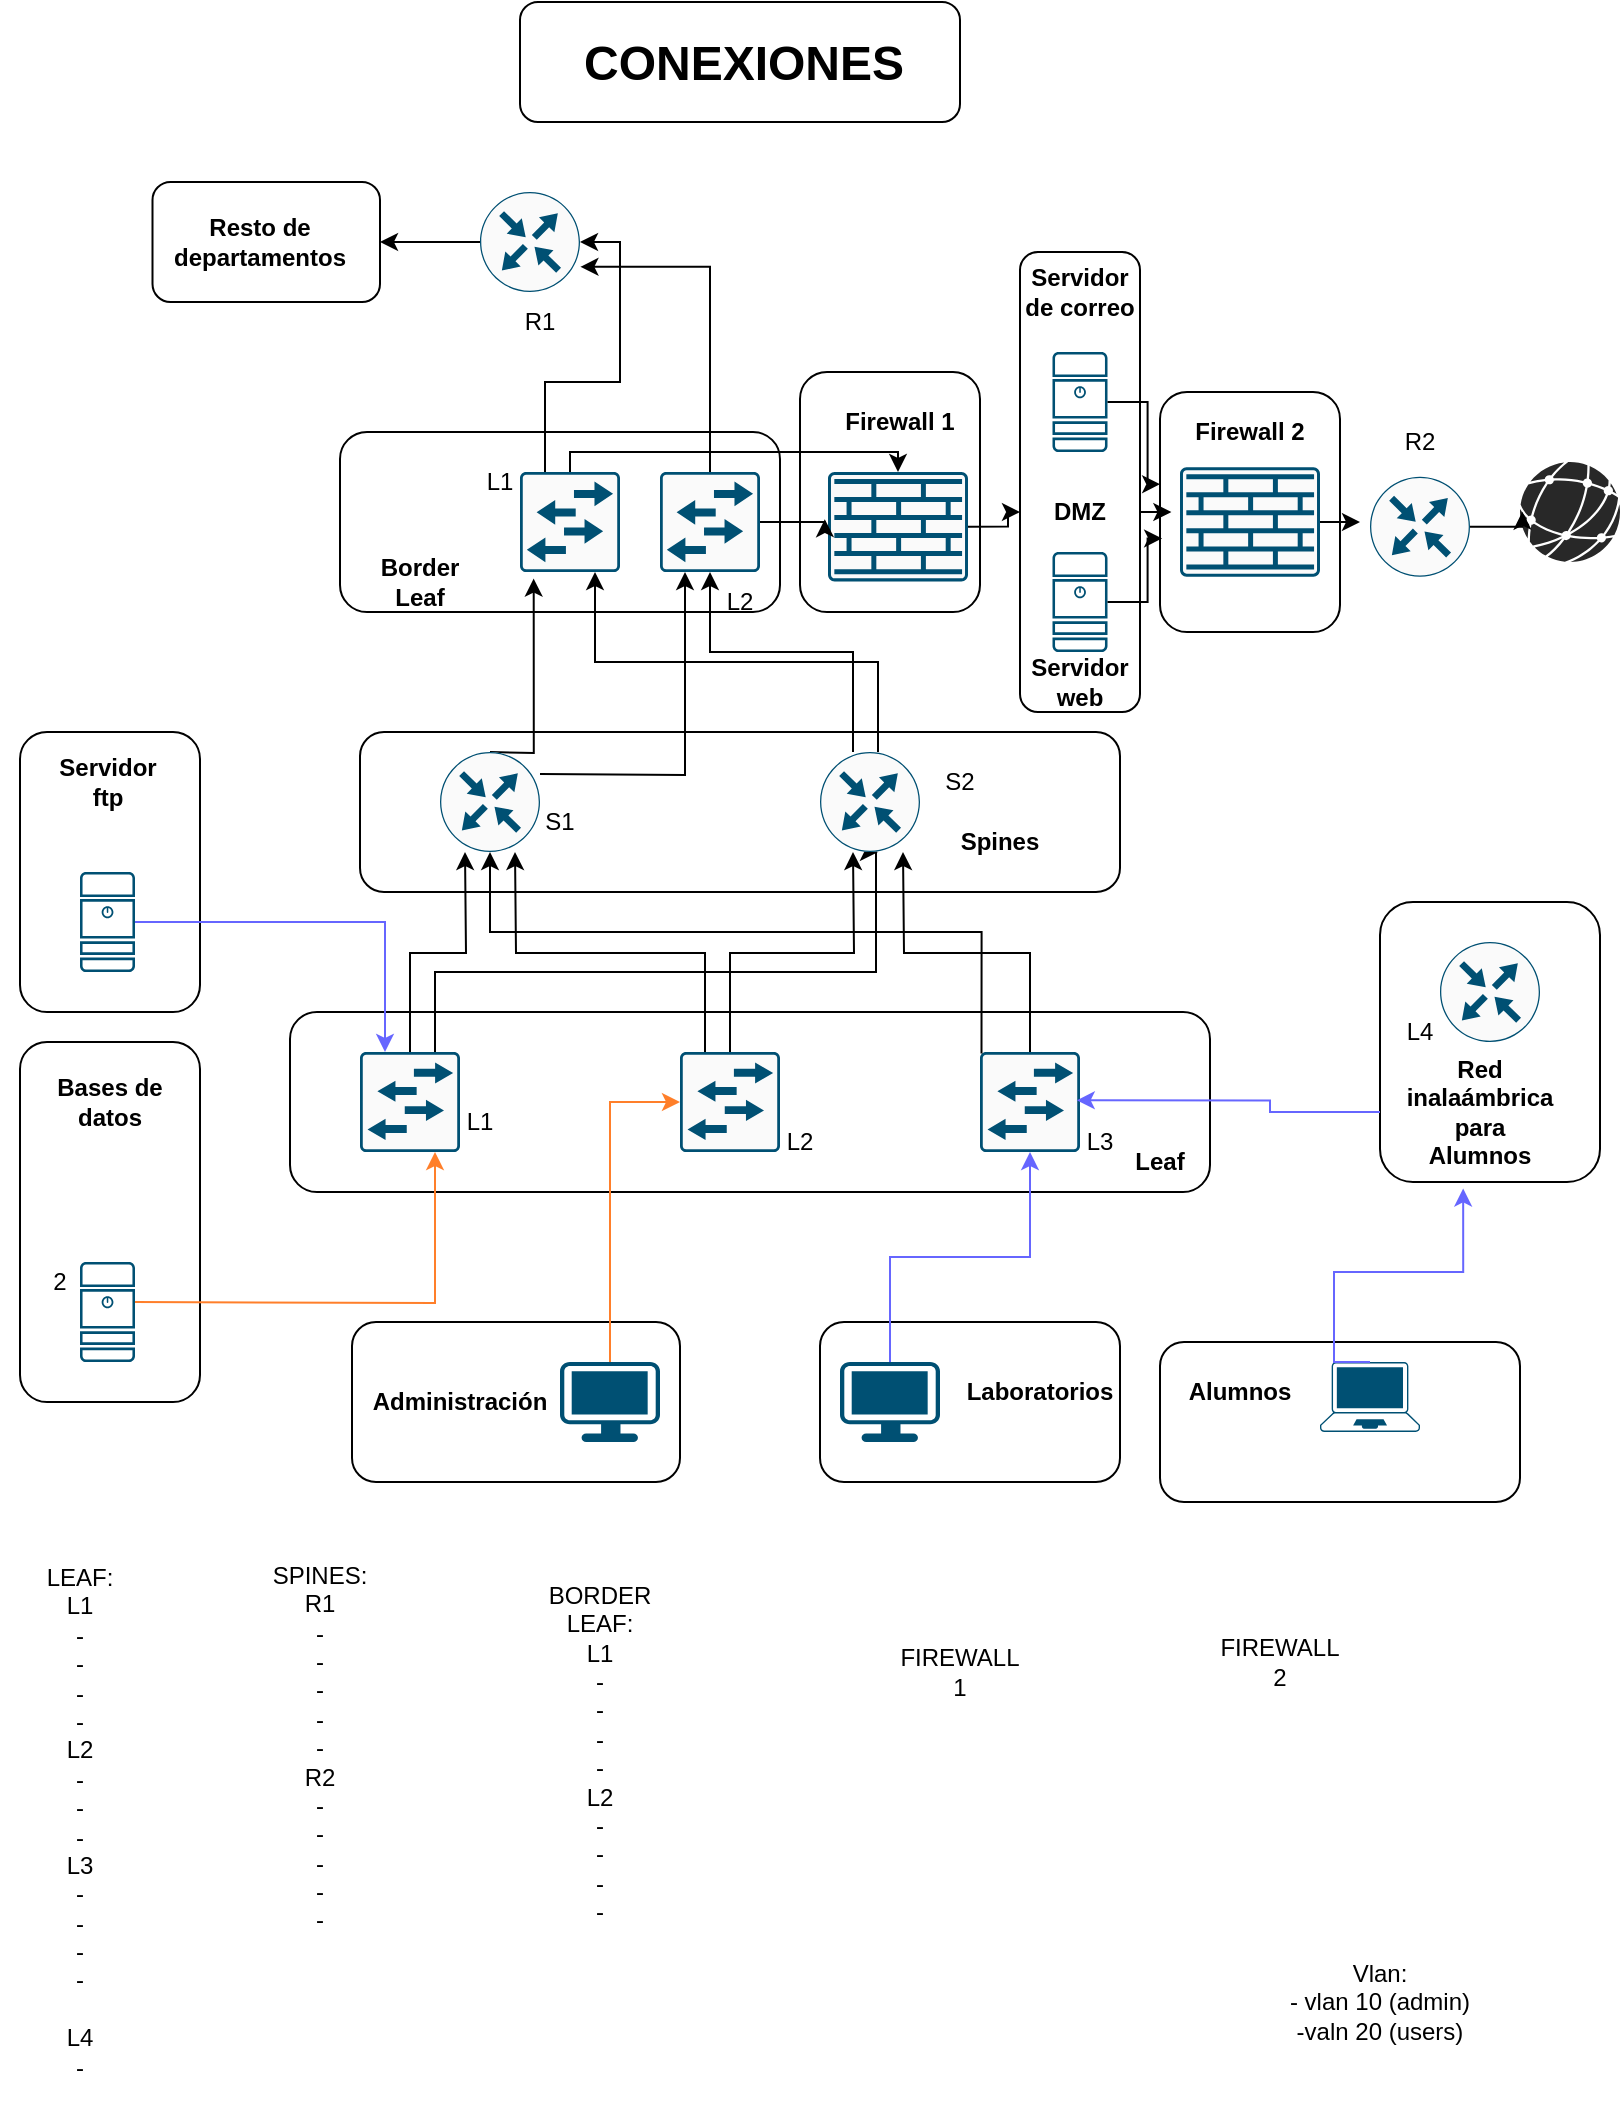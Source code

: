 <mxfile version="26.2.15">
  <diagram name="Page-1" id="e-2AQXyxl9U2zlGf_Pc-">
    <mxGraphModel dx="1097" dy="647" grid="1" gridSize="10" guides="0" tooltips="1" connect="1" arrows="1" fold="1" page="1" pageScale="1" pageWidth="827" pageHeight="1169" math="0" shadow="0">
      <root>
        <mxCell id="0" />
        <mxCell id="1" parent="0" />
        <mxCell id="PPis1qjl9DVKednVu2a5-22" value="" style="rounded=1;whiteSpace=wrap;html=1;" vertex="1" parent="1">
          <mxGeometry x="260" y="20" width="220" height="60" as="geometry" />
        </mxCell>
        <mxCell id="KaEyTNgm47ZqdqgITIoc-33" value="" style="rounded=1;whiteSpace=wrap;html=1;direction=south;" parent="1" vertex="1">
          <mxGeometry x="580" y="215" width="90" height="120" as="geometry" />
        </mxCell>
        <mxCell id="KaEyTNgm47ZqdqgITIoc-21" value="" style="rounded=1;whiteSpace=wrap;html=1;direction=south;" parent="1" vertex="1">
          <mxGeometry x="510" y="145" width="60" height="230" as="geometry" />
        </mxCell>
        <mxCell id="KaEyTNgm47ZqdqgITIoc-16" value="" style="rounded=1;whiteSpace=wrap;html=1;direction=south;" parent="1" vertex="1">
          <mxGeometry x="10" y="385" width="90" height="140" as="geometry" />
        </mxCell>
        <mxCell id="KaEyTNgm47ZqdqgITIoc-10" value="" style="rounded=1;whiteSpace=wrap;html=1;direction=south;" parent="1" vertex="1">
          <mxGeometry x="10" y="540" width="90" height="180" as="geometry" />
        </mxCell>
        <mxCell id="KaEyTNgm47ZqdqgITIoc-6" value="" style="rounded=1;whiteSpace=wrap;html=1;" parent="1" vertex="1">
          <mxGeometry x="580" y="690" width="180" height="80" as="geometry" />
        </mxCell>
        <mxCell id="RwLCjtJhmah4xKhYauVf-77" value="" style="rounded=1;whiteSpace=wrap;html=1;" parent="1" vertex="1">
          <mxGeometry x="690" y="470" width="110" height="140" as="geometry" />
        </mxCell>
        <mxCell id="RwLCjtJhmah4xKhYauVf-72" value="" style="rounded=1;whiteSpace=wrap;html=1;" parent="1" vertex="1">
          <mxGeometry x="410" y="680" width="150" height="80" as="geometry" />
        </mxCell>
        <mxCell id="RwLCjtJhmah4xKhYauVf-73" value="" style="rounded=1;whiteSpace=wrap;html=1;" parent="1" vertex="1">
          <mxGeometry x="176" y="680" width="164" height="80" as="geometry" />
        </mxCell>
        <mxCell id="RwLCjtJhmah4xKhYauVf-63" value="" style="rounded=1;whiteSpace=wrap;html=1;direction=south;" parent="1" vertex="1">
          <mxGeometry x="400" y="205" width="90" height="120" as="geometry" />
        </mxCell>
        <mxCell id="RwLCjtJhmah4xKhYauVf-60" value="" style="rounded=1;whiteSpace=wrap;html=1;" parent="1" vertex="1">
          <mxGeometry x="170" y="235" width="220" height="90" as="geometry" />
        </mxCell>
        <mxCell id="RwLCjtJhmah4xKhYauVf-58" value="" style="rounded=1;whiteSpace=wrap;html=1;" parent="1" vertex="1">
          <mxGeometry x="180" y="385" width="380" height="80" as="geometry" />
        </mxCell>
        <mxCell id="RwLCjtJhmah4xKhYauVf-54" value="" style="rounded=1;whiteSpace=wrap;html=1;" parent="1" vertex="1">
          <mxGeometry x="145" y="525" width="460" height="90" as="geometry" />
        </mxCell>
        <mxCell id="RwLCjtJhmah4xKhYauVf-2" value="" style="points=[[0.03,0.03,0],[0.5,0,0],[0.97,0.03,0],[1,0.4,0],[0.97,0.745,0],[0.5,1,0],[0.03,0.745,0],[0,0.4,0]];verticalLabelPosition=bottom;sketch=0;html=1;verticalAlign=top;aspect=fixed;align=center;pointerEvents=1;shape=mxgraph.cisco19.workstation;fillColor=#005073;strokeColor=none;" parent="1" vertex="1">
          <mxGeometry x="420" y="700" width="50" height="40" as="geometry" />
        </mxCell>
        <mxCell id="RwLCjtJhmah4xKhYauVf-8" value="" style="sketch=0;points=[[0.015,0.015,0],[0.985,0.015,0],[0.985,0.985,0],[0.015,0.985,0],[0.25,0,0],[0.5,0,0],[0.75,0,0],[1,0.25,0],[1,0.5,0],[1,0.75,0],[0.75,1,0],[0.5,1,0],[0.25,1,0],[0,0.75,0],[0,0.5,0],[0,0.25,0]];verticalLabelPosition=bottom;html=1;verticalAlign=top;aspect=fixed;align=center;pointerEvents=1;shape=mxgraph.cisco19.rect;prIcon=l2_switch;fillColor=#FAFAFA;strokeColor=#005073;" parent="1" vertex="1">
          <mxGeometry x="180" y="545" width="50" height="50" as="geometry" />
        </mxCell>
        <mxCell id="RwLCjtJhmah4xKhYauVf-9" value="" style="sketch=0;points=[[0.015,0.015,0],[0.985,0.015,0],[0.985,0.985,0],[0.015,0.985,0],[0.25,0,0],[0.5,0,0],[0.75,0,0],[1,0.25,0],[1,0.5,0],[1,0.75,0],[0.75,1,0],[0.5,1,0],[0.25,1,0],[0,0.75,0],[0,0.5,0],[0,0.25,0]];verticalLabelPosition=bottom;html=1;verticalAlign=top;aspect=fixed;align=center;pointerEvents=1;shape=mxgraph.cisco19.rect;prIcon=l2_switch;fillColor=#FAFAFA;strokeColor=#005073;" parent="1" vertex="1">
          <mxGeometry x="340" y="545" width="50" height="50" as="geometry" />
        </mxCell>
        <mxCell id="RwLCjtJhmah4xKhYauVf-10" value="" style="sketch=0;points=[[0.015,0.015,0],[0.985,0.015,0],[0.985,0.985,0],[0.015,0.985,0],[0.25,0,0],[0.5,0,0],[0.75,0,0],[1,0.25,0],[1,0.5,0],[1,0.75,0],[0.75,1,0],[0.5,1,0],[0.25,1,0],[0,0.75,0],[0,0.5,0],[0,0.25,0]];verticalLabelPosition=bottom;html=1;verticalAlign=top;aspect=fixed;align=center;pointerEvents=1;shape=mxgraph.cisco19.server;fillColor=#005073;strokeColor=none;" parent="1" vertex="1">
          <mxGeometry x="40" y="650" width="27.5" height="50" as="geometry" />
        </mxCell>
        <mxCell id="RwLCjtJhmah4xKhYauVf-14" value="" style="sketch=0;points=[[0.015,0.015,0],[0.985,0.015,0],[0.985,0.985,0],[0.015,0.985,0],[0.25,0,0],[0.5,0,0],[0.75,0,0],[1,0.25,0],[1,0.5,0],[1,0.75,0],[0.75,1,0],[0.5,1,0],[0.25,1,0],[0,0.75,0],[0,0.5,0],[0,0.25,0]];verticalLabelPosition=bottom;html=1;verticalAlign=top;aspect=fixed;align=center;pointerEvents=1;shape=mxgraph.cisco19.rect;prIcon=l2_switch;fillColor=#FAFAFA;strokeColor=#005073;" parent="1" vertex="1">
          <mxGeometry x="490" y="545" width="50" height="50" as="geometry" />
        </mxCell>
        <mxCell id="RwLCjtJhmah4xKhYauVf-17" value="" style="sketch=0;points=[[0.5,0,0],[1,0.5,0],[0.5,1,0],[0,0.5,0],[0.145,0.145,0],[0.856,0.145,0],[0.855,0.856,0],[0.145,0.855,0]];verticalLabelPosition=bottom;html=1;verticalAlign=top;aspect=fixed;align=center;pointerEvents=1;shape=mxgraph.cisco19.rect;prIcon=router;fillColor=#FAFAFA;strokeColor=#005073;" parent="1" vertex="1">
          <mxGeometry x="685" y="257.35" width="50" height="50" as="geometry" />
        </mxCell>
        <mxCell id="KaEyTNgm47ZqdqgITIoc-39" style="edgeStyle=orthogonalEdgeStyle;rounded=0;orthogonalLoop=1;jettySize=auto;html=1;exitX=1;exitY=0.5;exitDx=0;exitDy=0;exitPerimeter=0;" parent="1" source="RwLCjtJhmah4xKhYauVf-18" edge="1">
          <mxGeometry relative="1" as="geometry">
            <mxPoint x="680.0" y="280.051" as="targetPoint" />
          </mxGeometry>
        </mxCell>
        <mxCell id="RwLCjtJhmah4xKhYauVf-18" value="" style="sketch=0;points=[[0.015,0.015,0],[0.985,0.015,0],[0.985,0.985,0],[0.015,0.985,0],[0.25,0,0],[0.5,0,0],[0.75,0,0],[1,0.25,0],[1,0.5,0],[1,0.75,0],[0.75,1,0],[0.5,1,0],[0.25,1,0],[0,0.75,0],[0,0.5,0],[0,0.25,0]];verticalLabelPosition=bottom;html=1;verticalAlign=top;aspect=fixed;align=center;pointerEvents=1;shape=mxgraph.cisco19.rect;prIcon=firewall;fillColor=#FAFAFA;strokeColor=#005073;" parent="1" vertex="1">
          <mxGeometry x="590" y="252.65" width="70" height="54.69" as="geometry" />
        </mxCell>
        <mxCell id="RwLCjtJhmah4xKhYauVf-19" value="" style="verticalLabelPosition=bottom;sketch=0;html=1;fillColor=#282828;strokeColor=none;verticalAlign=top;pointerEvents=1;align=center;shape=mxgraph.cisco_safe.security_icons.web;" parent="1" vertex="1">
          <mxGeometry x="760" y="250" width="50" height="50" as="geometry" />
        </mxCell>
        <mxCell id="RwLCjtJhmah4xKhYauVf-22" style="edgeStyle=orthogonalEdgeStyle;rounded=0;orthogonalLoop=1;jettySize=auto;html=1;exitX=1;exitY=0.5;exitDx=0;exitDy=0;exitPerimeter=0;entryX=0.75;entryY=1;entryDx=0;entryDy=0;entryPerimeter=0;strokeColor=#FF7F2A;" parent="1" target="RwLCjtJhmah4xKhYauVf-8" edge="1">
          <mxGeometry relative="1" as="geometry">
            <mxPoint x="67.5" y="670.0" as="sourcePoint" />
          </mxGeometry>
        </mxCell>
        <mxCell id="RwLCjtJhmah4xKhYauVf-23" style="edgeStyle=orthogonalEdgeStyle;rounded=0;orthogonalLoop=1;jettySize=auto;html=1;exitX=0.5;exitY=0;exitDx=0;exitDy=0;exitPerimeter=0;entryX=0.5;entryY=1;entryDx=0;entryDy=0;entryPerimeter=0;strokeColor=#6666FF;" parent="1" source="RwLCjtJhmah4xKhYauVf-2" target="RwLCjtJhmah4xKhYauVf-14" edge="1">
          <mxGeometry relative="1" as="geometry" />
        </mxCell>
        <mxCell id="RwLCjtJhmah4xKhYauVf-29" value="" style="points=[[0.03,0.03,0],[0.5,0,0],[0.97,0.03,0],[1,0.4,0],[0.97,0.745,0],[0.5,1,0],[0.03,0.745,0],[0,0.4,0]];verticalLabelPosition=bottom;sketch=0;html=1;verticalAlign=top;aspect=fixed;align=center;pointerEvents=1;shape=mxgraph.cisco19.workstation;fillColor=#005073;strokeColor=none;" parent="1" vertex="1">
          <mxGeometry x="280" y="700" width="50" height="40" as="geometry" />
        </mxCell>
        <mxCell id="RwLCjtJhmah4xKhYauVf-30" style="edgeStyle=orthogonalEdgeStyle;rounded=0;orthogonalLoop=1;jettySize=auto;html=1;exitX=0.5;exitY=0;exitDx=0;exitDy=0;exitPerimeter=0;entryX=0;entryY=0.5;entryDx=0;entryDy=0;entryPerimeter=0;strokeColor=#FF7F2A;" parent="1" source="RwLCjtJhmah4xKhYauVf-29" target="RwLCjtJhmah4xKhYauVf-9" edge="1">
          <mxGeometry relative="1" as="geometry" />
        </mxCell>
        <mxCell id="RwLCjtJhmah4xKhYauVf-41" style="edgeStyle=orthogonalEdgeStyle;rounded=0;orthogonalLoop=1;jettySize=auto;html=1;exitX=0.5;exitY=0;exitDx=0;exitDy=0;exitPerimeter=0;entryX=0.25;entryY=1;entryDx=0;entryDy=0;entryPerimeter=0;" parent="1" source="RwLCjtJhmah4xKhYauVf-8" edge="1">
          <mxGeometry relative="1" as="geometry">
            <mxPoint x="232.5" y="445.0" as="targetPoint" />
          </mxGeometry>
        </mxCell>
        <mxCell id="RwLCjtJhmah4xKhYauVf-42" style="edgeStyle=orthogonalEdgeStyle;rounded=0;orthogonalLoop=1;jettySize=auto;html=1;exitX=0.75;exitY=0;exitDx=0;exitDy=0;exitPerimeter=0;entryX=0.5;entryY=1;entryDx=0;entryDy=0;entryPerimeter=0;" parent="1" source="RwLCjtJhmah4xKhYauVf-8" edge="1">
          <mxGeometry relative="1" as="geometry">
            <Array as="points">
              <mxPoint x="218" y="505" />
              <mxPoint x="438" y="505" />
              <mxPoint x="438" y="445" />
            </Array>
            <mxPoint x="439" y="445.0" as="targetPoint" />
          </mxGeometry>
        </mxCell>
        <mxCell id="RwLCjtJhmah4xKhYauVf-43" style="edgeStyle=orthogonalEdgeStyle;rounded=0;orthogonalLoop=1;jettySize=auto;html=1;exitX=0.25;exitY=0;exitDx=0;exitDy=0;exitPerimeter=0;entryX=0.75;entryY=1;entryDx=0;entryDy=0;entryPerimeter=0;" parent="1" source="RwLCjtJhmah4xKhYauVf-9" edge="1">
          <mxGeometry relative="1" as="geometry">
            <mxPoint x="257.5" y="445.0" as="targetPoint" />
          </mxGeometry>
        </mxCell>
        <mxCell id="RwLCjtJhmah4xKhYauVf-44" style="edgeStyle=orthogonalEdgeStyle;rounded=0;orthogonalLoop=1;jettySize=auto;html=1;exitX=0.5;exitY=0;exitDx=0;exitDy=0;exitPerimeter=0;entryX=0.25;entryY=1;entryDx=0;entryDy=0;entryPerimeter=0;" parent="1" source="RwLCjtJhmah4xKhYauVf-9" edge="1">
          <mxGeometry relative="1" as="geometry">
            <mxPoint x="426.5" y="445.0" as="targetPoint" />
          </mxGeometry>
        </mxCell>
        <mxCell id="RwLCjtJhmah4xKhYauVf-45" style="edgeStyle=orthogonalEdgeStyle;rounded=0;orthogonalLoop=1;jettySize=auto;html=1;exitX=0.5;exitY=0;exitDx=0;exitDy=0;exitPerimeter=0;entryX=0.75;entryY=1;entryDx=0;entryDy=0;entryPerimeter=0;" parent="1" source="RwLCjtJhmah4xKhYauVf-14" edge="1">
          <mxGeometry relative="1" as="geometry">
            <mxPoint x="451.5" y="445.0" as="targetPoint" />
          </mxGeometry>
        </mxCell>
        <mxCell id="RwLCjtJhmah4xKhYauVf-46" style="edgeStyle=orthogonalEdgeStyle;rounded=0;orthogonalLoop=1;jettySize=auto;html=1;exitX=0.015;exitY=0.015;exitDx=0;exitDy=0;exitPerimeter=0;entryX=0.5;entryY=1;entryDx=0;entryDy=0;entryPerimeter=0;" parent="1" source="RwLCjtJhmah4xKhYauVf-14" edge="1">
          <mxGeometry relative="1" as="geometry">
            <Array as="points">
              <mxPoint x="491" y="485" />
              <mxPoint x="245" y="485" />
            </Array>
            <mxPoint x="245" y="445.0" as="targetPoint" />
          </mxGeometry>
        </mxCell>
        <mxCell id="RwLCjtJhmah4xKhYauVf-47" value="" style="sketch=0;points=[[0.015,0.015,0],[0.985,0.015,0],[0.985,0.985,0],[0.015,0.985,0],[0.25,0,0],[0.5,0,0],[0.75,0,0],[1,0.25,0],[1,0.5,0],[1,0.75,0],[0.75,1,0],[0.5,1,0],[0.25,1,0],[0,0.75,0],[0,0.5,0],[0,0.25,0]];verticalLabelPosition=bottom;html=1;verticalAlign=top;aspect=fixed;align=center;pointerEvents=1;shape=mxgraph.cisco19.rect;prIcon=workgroup_switch;fillColor=#FAFAFA;strokeColor=#005073;" parent="1" vertex="1">
          <mxGeometry x="260" y="255" width="50" height="50" as="geometry" />
        </mxCell>
        <mxCell id="RwLCjtJhmah4xKhYauVf-48" style="edgeStyle=orthogonalEdgeStyle;rounded=0;orthogonalLoop=1;jettySize=auto;html=1;exitX=0.5;exitY=0;exitDx=0;exitDy=0;exitPerimeter=0;entryX=0.137;entryY=1.066;entryDx=0;entryDy=0;entryPerimeter=0;" parent="1" target="RwLCjtJhmah4xKhYauVf-47" edge="1">
          <mxGeometry relative="1" as="geometry">
            <mxPoint x="245" y="395.0" as="sourcePoint" />
          </mxGeometry>
        </mxCell>
        <mxCell id="RwLCjtJhmah4xKhYauVf-49" style="edgeStyle=orthogonalEdgeStyle;rounded=0;orthogonalLoop=1;jettySize=auto;html=1;exitX=0.5;exitY=0;exitDx=0;exitDy=0;exitPerimeter=0;entryX=0.75;entryY=1;entryDx=0;entryDy=0;entryPerimeter=0;" parent="1" target="RwLCjtJhmah4xKhYauVf-47" edge="1">
          <mxGeometry relative="1" as="geometry">
            <mxPoint x="439" y="395.0" as="sourcePoint" />
            <Array as="points">
              <mxPoint x="439" y="350" />
              <mxPoint x="297" y="350" />
            </Array>
          </mxGeometry>
        </mxCell>
        <mxCell id="RwLCjtJhmah4xKhYauVf-53" style="edgeStyle=orthogonalEdgeStyle;rounded=0;orthogonalLoop=1;jettySize=auto;html=1;exitX=1;exitY=0.5;exitDx=0;exitDy=0;exitPerimeter=0;entryX=0.023;entryY=0.497;entryDx=0;entryDy=0;entryPerimeter=0;" parent="1" source="RwLCjtJhmah4xKhYauVf-17" target="RwLCjtJhmah4xKhYauVf-19" edge="1">
          <mxGeometry relative="1" as="geometry" />
        </mxCell>
        <mxCell id="RwLCjtJhmah4xKhYauVf-55" value="&lt;b&gt;Leaf&lt;/b&gt;" style="text;html=1;align=center;verticalAlign=middle;whiteSpace=wrap;rounded=0;" parent="1" vertex="1">
          <mxGeometry x="550" y="585" width="60" height="30" as="geometry" />
        </mxCell>
        <mxCell id="RwLCjtJhmah4xKhYauVf-59" value="&lt;b&gt;Spines&lt;/b&gt;" style="text;html=1;align=center;verticalAlign=middle;whiteSpace=wrap;rounded=0;" parent="1" vertex="1">
          <mxGeometry x="470" y="425" width="60" height="30" as="geometry" />
        </mxCell>
        <mxCell id="RwLCjtJhmah4xKhYauVf-61" value="&lt;b&gt;Border Leaf&lt;/b&gt;" style="text;html=1;align=center;verticalAlign=middle;whiteSpace=wrap;rounded=0;" parent="1" vertex="1">
          <mxGeometry x="180" y="295" width="60" height="30" as="geometry" />
        </mxCell>
        <mxCell id="RwLCjtJhmah4xKhYauVf-62" value="&lt;b&gt;Firewall 2&lt;/b&gt;" style="text;html=1;align=center;verticalAlign=middle;whiteSpace=wrap;rounded=0;" parent="1" vertex="1">
          <mxGeometry x="595" y="220" width="60" height="30" as="geometry" />
        </mxCell>
        <mxCell id="RwLCjtJhmah4xKhYauVf-75" value="&lt;b&gt;Laboratorios&lt;/b&gt;" style="text;html=1;align=center;verticalAlign=middle;whiteSpace=wrap;rounded=0;" parent="1" vertex="1">
          <mxGeometry x="490" y="700" width="60" height="30" as="geometry" />
        </mxCell>
        <mxCell id="RwLCjtJhmah4xKhYauVf-76" value="&lt;b&gt;Administración&lt;/b&gt;" style="text;html=1;align=center;verticalAlign=middle;whiteSpace=wrap;rounded=0;" parent="1" vertex="1">
          <mxGeometry x="200" y="705" width="60" height="30" as="geometry" />
        </mxCell>
        <mxCell id="RwLCjtJhmah4xKhYauVf-78" value="&lt;b&gt;Red inalaámbrica para Alumnos&lt;/b&gt;" style="text;html=1;align=center;verticalAlign=middle;whiteSpace=wrap;rounded=0;" parent="1" vertex="1">
          <mxGeometry x="710" y="560" width="60" height="30" as="geometry" />
        </mxCell>
        <mxCell id="RwLCjtJhmah4xKhYauVf-79" value="" style="sketch=0;points=[[0.5,0,0],[1,0.5,0],[0.5,1,0],[0,0.5,0],[0.145,0.145,0],[0.856,0.145,0],[0.855,0.856,0],[0.145,0.855,0]];verticalLabelPosition=bottom;html=1;verticalAlign=top;aspect=fixed;align=center;pointerEvents=1;shape=mxgraph.cisco19.rect;prIcon=router;fillColor=#FAFAFA;strokeColor=#005073;" parent="1" vertex="1">
          <mxGeometry x="240" y="115" width="50" height="50" as="geometry" />
        </mxCell>
        <mxCell id="RwLCjtJhmah4xKhYauVf-80" style="edgeStyle=orthogonalEdgeStyle;rounded=0;orthogonalLoop=1;jettySize=auto;html=1;exitX=0.25;exitY=0;exitDx=0;exitDy=0;exitPerimeter=0;entryX=1;entryY=0.5;entryDx=0;entryDy=0;entryPerimeter=0;" parent="1" source="RwLCjtJhmah4xKhYauVf-47" target="RwLCjtJhmah4xKhYauVf-79" edge="1">
          <mxGeometry relative="1" as="geometry" />
        </mxCell>
        <mxCell id="RwLCjtJhmah4xKhYauVf-83" value="" style="edgeStyle=orthogonalEdgeStyle;rounded=0;orthogonalLoop=1;jettySize=auto;html=1;exitX=0;exitY=0.5;exitDx=0;exitDy=0;exitPerimeter=0;" parent="1" source="RwLCjtJhmah4xKhYauVf-79" target="RwLCjtJhmah4xKhYauVf-82" edge="1">
          <mxGeometry relative="1" as="geometry">
            <mxPoint x="110" y="140" as="targetPoint" />
            <mxPoint x="240" y="140" as="sourcePoint" />
          </mxGeometry>
        </mxCell>
        <mxCell id="RwLCjtJhmah4xKhYauVf-82" value="" style="rounded=1;whiteSpace=wrap;html=1;" parent="1" vertex="1">
          <mxGeometry x="76.25" y="110" width="113.75" height="60" as="geometry" />
        </mxCell>
        <mxCell id="RwLCjtJhmah4xKhYauVf-84" value="&lt;b&gt;Resto de departamentos&lt;/b&gt;" style="text;html=1;align=center;verticalAlign=middle;whiteSpace=wrap;rounded=0;" parent="1" vertex="1">
          <mxGeometry x="100" y="125" width="60" height="30" as="geometry" />
        </mxCell>
        <mxCell id="KaEyTNgm47ZqdqgITIoc-27" style="edgeStyle=orthogonalEdgeStyle;rounded=0;orthogonalLoop=1;jettySize=auto;html=1;exitX=1;exitY=0.5;exitDx=0;exitDy=0;exitPerimeter=0;" parent="1" source="KaEyTNgm47ZqdqgITIoc-1" target="KaEyTNgm47ZqdqgITIoc-23" edge="1">
          <mxGeometry relative="1" as="geometry">
            <mxPoint x="500" y="282.571" as="targetPoint" />
          </mxGeometry>
        </mxCell>
        <mxCell id="KaEyTNgm47ZqdqgITIoc-1" value="" style="sketch=0;points=[[0.015,0.015,0],[0.985,0.015,0],[0.985,0.985,0],[0.015,0.985,0],[0.25,0,0],[0.5,0,0],[0.75,0,0],[1,0.25,0],[1,0.5,0],[1,0.75,0],[0.75,1,0],[0.5,1,0],[0.25,1,0],[0,0.75,0],[0,0.5,0],[0,0.25,0]];verticalLabelPosition=bottom;html=1;verticalAlign=top;aspect=fixed;align=center;pointerEvents=1;shape=mxgraph.cisco19.rect;prIcon=firewall;fillColor=#FAFAFA;strokeColor=#005073;" parent="1" vertex="1">
          <mxGeometry x="414" y="255" width="70" height="54.69" as="geometry" />
        </mxCell>
        <mxCell id="KaEyTNgm47ZqdqgITIoc-3" value="" style="points=[[0.13,0.02,0],[0.5,0,0],[0.87,0.02,0],[0.885,0.4,0],[0.985,0.985,0],[0.5,1,0],[0.015,0.985,0],[0.115,0.4,0]];verticalLabelPosition=bottom;sketch=0;html=1;verticalAlign=top;aspect=fixed;align=center;pointerEvents=1;shape=mxgraph.cisco19.laptop;fillColor=#005073;strokeColor=none;" parent="1" vertex="1">
          <mxGeometry x="660" y="700" width="50" height="35" as="geometry" />
        </mxCell>
        <mxCell id="KaEyTNgm47ZqdqgITIoc-7" value="&lt;b&gt;Alumnos&lt;/b&gt;" style="text;html=1;align=center;verticalAlign=middle;whiteSpace=wrap;rounded=0;" parent="1" vertex="1">
          <mxGeometry x="590" y="700" width="60" height="30" as="geometry" />
        </mxCell>
        <mxCell id="KaEyTNgm47ZqdqgITIoc-11" value="&lt;b&gt;Bases de datos&lt;/b&gt;" style="text;html=1;align=center;verticalAlign=middle;whiteSpace=wrap;rounded=0;" parent="1" vertex="1">
          <mxGeometry x="25" y="555" width="60" height="30" as="geometry" />
        </mxCell>
        <mxCell id="KaEyTNgm47ZqdqgITIoc-15" value="" style="sketch=0;points=[[0.015,0.015,0],[0.985,0.015,0],[0.985,0.985,0],[0.015,0.985,0],[0.25,0,0],[0.5,0,0],[0.75,0,0],[1,0.25,0],[1,0.5,0],[1,0.75,0],[0.75,1,0],[0.5,1,0],[0.25,1,0],[0,0.75,0],[0,0.5,0],[0,0.25,0]];verticalLabelPosition=bottom;html=1;verticalAlign=top;aspect=fixed;align=center;pointerEvents=1;shape=mxgraph.cisco19.server;fillColor=#005073;strokeColor=none;" parent="1" vertex="1">
          <mxGeometry x="40" y="455" width="27.5" height="50" as="geometry" />
        </mxCell>
        <mxCell id="KaEyTNgm47ZqdqgITIoc-17" value="&lt;b&gt;Servidor ftp&lt;/b&gt;" style="text;html=1;align=center;verticalAlign=middle;whiteSpace=wrap;rounded=0;" parent="1" vertex="1">
          <mxGeometry x="23.75" y="395" width="60" height="30" as="geometry" />
        </mxCell>
        <mxCell id="KaEyTNgm47ZqdqgITIoc-19" value="" style="sketch=0;points=[[0.015,0.015,0],[0.985,0.015,0],[0.985,0.985,0],[0.015,0.985,0],[0.25,0,0],[0.5,0,0],[0.75,0,0],[1,0.25,0],[1,0.5,0],[1,0.75,0],[0.75,1,0],[0.5,1,0],[0.25,1,0],[0,0.75,0],[0,0.5,0],[0,0.25,0]];verticalLabelPosition=bottom;html=1;verticalAlign=top;aspect=fixed;align=center;pointerEvents=1;shape=mxgraph.cisco19.server;fillColor=#005073;strokeColor=none;" parent="1" vertex="1">
          <mxGeometry x="526.25" y="295" width="27.5" height="50" as="geometry" />
        </mxCell>
        <mxCell id="KaEyTNgm47ZqdqgITIoc-20" value="" style="sketch=0;points=[[0.015,0.015,0],[0.985,0.015,0],[0.985,0.985,0],[0.015,0.985,0],[0.25,0,0],[0.5,0,0],[0.75,0,0],[1,0.25,0],[1,0.5,0],[1,0.75,0],[0.75,1,0],[0.5,1,0],[0.25,1,0],[0,0.75,0],[0,0.5,0],[0,0.25,0]];verticalLabelPosition=bottom;html=1;verticalAlign=top;aspect=fixed;align=center;pointerEvents=1;shape=mxgraph.cisco19.server;fillColor=#005073;strokeColor=none;" parent="1" vertex="1">
          <mxGeometry x="526.25" y="195" width="27.5" height="50" as="geometry" />
        </mxCell>
        <mxCell id="KaEyTNgm47ZqdqgITIoc-23" value="&lt;b&gt;DMZ&lt;/b&gt;" style="text;html=1;align=center;verticalAlign=middle;whiteSpace=wrap;rounded=0;" parent="1" vertex="1">
          <mxGeometry x="510" y="260" width="60" height="30" as="geometry" />
        </mxCell>
        <mxCell id="KaEyTNgm47ZqdqgITIoc-30" value="&lt;b&gt;Servidor web&lt;/b&gt;" style="text;html=1;align=center;verticalAlign=middle;whiteSpace=wrap;rounded=0;" parent="1" vertex="1">
          <mxGeometry x="510" y="345" width="60" height="30" as="geometry" />
        </mxCell>
        <mxCell id="KaEyTNgm47ZqdqgITIoc-31" value="&lt;b&gt;Servidor de correo&lt;/b&gt;" style="text;html=1;align=center;verticalAlign=middle;whiteSpace=wrap;rounded=0;" parent="1" vertex="1">
          <mxGeometry x="510" y="150" width="60" height="30" as="geometry" />
        </mxCell>
        <mxCell id="KaEyTNgm47ZqdqgITIoc-32" style="edgeStyle=orthogonalEdgeStyle;rounded=0;orthogonalLoop=1;jettySize=auto;html=1;exitX=1;exitY=0.5;exitDx=0;exitDy=0;entryX=-0.062;entryY=0.412;entryDx=0;entryDy=0;entryPerimeter=0;" parent="1" source="KaEyTNgm47ZqdqgITIoc-23" target="RwLCjtJhmah4xKhYauVf-18" edge="1">
          <mxGeometry relative="1" as="geometry" />
        </mxCell>
        <mxCell id="KaEyTNgm47ZqdqgITIoc-34" value="&lt;b&gt;Firewall 1&lt;/b&gt;" style="text;html=1;align=center;verticalAlign=middle;whiteSpace=wrap;rounded=0;" parent="1" vertex="1">
          <mxGeometry x="420" y="215" width="60" height="30" as="geometry" />
        </mxCell>
        <mxCell id="KaEyTNgm47ZqdqgITIoc-35" style="edgeStyle=orthogonalEdgeStyle;rounded=0;orthogonalLoop=1;jettySize=auto;html=1;exitX=1;exitY=0.5;exitDx=0;exitDy=0;exitPerimeter=0;entryX=-0.023;entryY=0.431;entryDx=0;entryDy=0;entryPerimeter=0;" parent="1" source="PPis1qjl9DVKednVu2a5-1" target="KaEyTNgm47ZqdqgITIoc-1" edge="1">
          <mxGeometry relative="1" as="geometry" />
        </mxCell>
        <mxCell id="KaEyTNgm47ZqdqgITIoc-36" style="edgeStyle=orthogonalEdgeStyle;rounded=0;orthogonalLoop=1;jettySize=auto;html=1;exitX=1;exitY=0.5;exitDx=0;exitDy=0;exitPerimeter=0;entryX=0.25;entryY=0;entryDx=0;entryDy=0;entryPerimeter=0;strokeColor=#6666FF;" parent="1" source="KaEyTNgm47ZqdqgITIoc-15" target="RwLCjtJhmah4xKhYauVf-8" edge="1">
          <mxGeometry relative="1" as="geometry" />
        </mxCell>
        <mxCell id="KaEyTNgm47ZqdqgITIoc-37" style="edgeStyle=orthogonalEdgeStyle;rounded=0;orthogonalLoop=1;jettySize=auto;html=1;exitX=1;exitY=0.5;exitDx=0;exitDy=0;exitPerimeter=0;entryX=0.384;entryY=0.999;entryDx=0;entryDy=0;entryPerimeter=0;" parent="1" source="KaEyTNgm47ZqdqgITIoc-20" target="KaEyTNgm47ZqdqgITIoc-33" edge="1">
          <mxGeometry relative="1" as="geometry" />
        </mxCell>
        <mxCell id="KaEyTNgm47ZqdqgITIoc-38" style="edgeStyle=orthogonalEdgeStyle;rounded=0;orthogonalLoop=1;jettySize=auto;html=1;exitX=1;exitY=0.5;exitDx=0;exitDy=0;exitPerimeter=0;entryX=0.61;entryY=0.988;entryDx=0;entryDy=0;entryPerimeter=0;" parent="1" source="KaEyTNgm47ZqdqgITIoc-19" target="KaEyTNgm47ZqdqgITIoc-33" edge="1">
          <mxGeometry relative="1" as="geometry" />
        </mxCell>
        <mxCell id="PPis1qjl9DVKednVu2a5-1" value="" style="sketch=0;points=[[0.015,0.015,0],[0.985,0.015,0],[0.985,0.985,0],[0.015,0.985,0],[0.25,0,0],[0.5,0,0],[0.75,0,0],[1,0.25,0],[1,0.5,0],[1,0.75,0],[0.75,1,0],[0.5,1,0],[0.25,1,0],[0,0.75,0],[0,0.5,0],[0,0.25,0]];verticalLabelPosition=bottom;html=1;verticalAlign=top;aspect=fixed;align=center;pointerEvents=1;shape=mxgraph.cisco19.rect;prIcon=workgroup_switch;fillColor=#FAFAFA;strokeColor=#005073;" vertex="1" parent="1">
          <mxGeometry x="330" y="255" width="50" height="50" as="geometry" />
        </mxCell>
        <mxCell id="PPis1qjl9DVKednVu2a5-3" style="edgeStyle=orthogonalEdgeStyle;rounded=0;orthogonalLoop=1;jettySize=auto;html=1;entryX=0.25;entryY=1;entryDx=0;entryDy=0;entryPerimeter=0;" edge="1" parent="1" target="PPis1qjl9DVKednVu2a5-1">
          <mxGeometry relative="1" as="geometry">
            <mxPoint x="270" y="406" as="sourcePoint" />
            <mxPoint x="342.5" y="315" as="targetPoint" />
          </mxGeometry>
        </mxCell>
        <mxCell id="PPis1qjl9DVKednVu2a5-4" style="edgeStyle=orthogonalEdgeStyle;rounded=0;orthogonalLoop=1;jettySize=auto;html=1;exitX=0.25;exitY=0;exitDx=0;exitDy=0;exitPerimeter=0;entryX=0.5;entryY=1;entryDx=0;entryDy=0;entryPerimeter=0;" edge="1" parent="1" target="PPis1qjl9DVKednVu2a5-1">
          <mxGeometry relative="1" as="geometry">
            <mxPoint x="426.5" y="395.0" as="sourcePoint" />
            <Array as="points">
              <mxPoint x="427" y="345" />
              <mxPoint x="355" y="345" />
            </Array>
          </mxGeometry>
        </mxCell>
        <mxCell id="PPis1qjl9DVKednVu2a5-6" style="edgeStyle=orthogonalEdgeStyle;rounded=0;orthogonalLoop=1;jettySize=auto;html=1;exitX=0.5;exitY=0;exitDx=0;exitDy=0;exitPerimeter=0;entryX=0.5;entryY=0;entryDx=0;entryDy=0;entryPerimeter=0;" edge="1" parent="1" source="RwLCjtJhmah4xKhYauVf-47" target="KaEyTNgm47ZqdqgITIoc-1">
          <mxGeometry relative="1" as="geometry">
            <Array as="points">
              <mxPoint x="285" y="245" />
              <mxPoint x="449" y="245" />
            </Array>
          </mxGeometry>
        </mxCell>
        <mxCell id="PPis1qjl9DVKednVu2a5-7" style="edgeStyle=orthogonalEdgeStyle;rounded=0;orthogonalLoop=1;jettySize=auto;html=1;exitX=0.5;exitY=0;exitDx=0;exitDy=0;exitPerimeter=0;entryX=1.004;entryY=0.748;entryDx=0;entryDy=0;entryPerimeter=0;" edge="1" parent="1" source="PPis1qjl9DVKednVu2a5-1" target="RwLCjtJhmah4xKhYauVf-79">
          <mxGeometry relative="1" as="geometry" />
        </mxCell>
        <mxCell id="PPis1qjl9DVKednVu2a5-8" value="L1" style="text;html=1;align=center;verticalAlign=middle;whiteSpace=wrap;rounded=0;" vertex="1" parent="1">
          <mxGeometry x="210" y="565" width="60" height="30" as="geometry" />
        </mxCell>
        <mxCell id="PPis1qjl9DVKednVu2a5-9" value="L3" style="text;html=1;align=center;verticalAlign=middle;whiteSpace=wrap;rounded=0;" vertex="1" parent="1">
          <mxGeometry x="520" y="575" width="60" height="30" as="geometry" />
        </mxCell>
        <mxCell id="PPis1qjl9DVKednVu2a5-10" value="L2" style="text;html=1;align=center;verticalAlign=middle;whiteSpace=wrap;rounded=0;" vertex="1" parent="1">
          <mxGeometry x="370" y="575" width="60" height="30" as="geometry" />
        </mxCell>
        <mxCell id="PPis1qjl9DVKednVu2a5-11" value="L4" style="text;html=1;align=center;verticalAlign=middle;whiteSpace=wrap;rounded=0;" vertex="1" parent="1">
          <mxGeometry x="680" y="520" width="60" height="30" as="geometry" />
        </mxCell>
        <mxCell id="PPis1qjl9DVKednVu2a5-12" value="L1" style="text;html=1;align=center;verticalAlign=middle;whiteSpace=wrap;rounded=0;" vertex="1" parent="1">
          <mxGeometry x="220" y="245" width="60" height="30" as="geometry" />
        </mxCell>
        <mxCell id="PPis1qjl9DVKednVu2a5-13" value="L2" style="text;html=1;align=center;verticalAlign=middle;whiteSpace=wrap;rounded=0;" vertex="1" parent="1">
          <mxGeometry x="340" y="305" width="60" height="30" as="geometry" />
        </mxCell>
        <mxCell id="PPis1qjl9DVKednVu2a5-14" value="S2" style="text;html=1;align=center;verticalAlign=middle;whiteSpace=wrap;rounded=0;" vertex="1" parent="1">
          <mxGeometry x="450" y="395" width="60" height="30" as="geometry" />
        </mxCell>
        <mxCell id="PPis1qjl9DVKednVu2a5-15" value="S1" style="text;html=1;align=center;verticalAlign=middle;whiteSpace=wrap;rounded=0;" vertex="1" parent="1">
          <mxGeometry x="250" y="415" width="60" height="30" as="geometry" />
        </mxCell>
        <mxCell id="PPis1qjl9DVKednVu2a5-16" value="R2" style="text;html=1;align=center;verticalAlign=middle;whiteSpace=wrap;rounded=0;" vertex="1" parent="1">
          <mxGeometry x="680" y="225" width="60" height="30" as="geometry" />
        </mxCell>
        <mxCell id="PPis1qjl9DVKednVu2a5-17" value="R1" style="text;html=1;align=center;verticalAlign=middle;whiteSpace=wrap;rounded=0;" vertex="1" parent="1">
          <mxGeometry x="240" y="165" width="60" height="30" as="geometry" />
        </mxCell>
        <mxCell id="PPis1qjl9DVKednVu2a5-19" value="2" style="text;html=1;align=center;verticalAlign=middle;whiteSpace=wrap;rounded=0;" vertex="1" parent="1">
          <mxGeometry y="645" width="60" height="30" as="geometry" />
        </mxCell>
        <mxCell id="PPis1qjl9DVKednVu2a5-21" value="&lt;h1 style=&quot;margin-top: 0px;&quot;&gt;CONEXIONES&lt;/h1&gt;" style="text;html=1;whiteSpace=wrap;overflow=hidden;rounded=0;" vertex="1" parent="1">
          <mxGeometry x="290" y="30" width="180" height="40" as="geometry" />
        </mxCell>
        <mxCell id="PPis1qjl9DVKednVu2a5-25" style="edgeStyle=orthogonalEdgeStyle;rounded=0;orthogonalLoop=1;jettySize=auto;html=1;exitX=0.5;exitY=0;exitDx=0;exitDy=0;exitPerimeter=0;entryX=0.378;entryY=1.023;entryDx=0;entryDy=0;entryPerimeter=0;strokeColor=#6666FF;" edge="1" parent="1" source="KaEyTNgm47ZqdqgITIoc-3" target="RwLCjtJhmah4xKhYauVf-77">
          <mxGeometry relative="1" as="geometry">
            <Array as="points">
              <mxPoint x="667" y="700" />
              <mxPoint x="667" y="655" />
              <mxPoint x="732" y="655" />
            </Array>
          </mxGeometry>
        </mxCell>
        <mxCell id="PPis1qjl9DVKednVu2a5-26" value="" style="sketch=0;points=[[0.5,0,0],[1,0.5,0],[0.5,1,0],[0,0.5,0],[0.145,0.145,0],[0.856,0.145,0],[0.855,0.856,0],[0.145,0.855,0]];verticalLabelPosition=bottom;html=1;verticalAlign=top;aspect=fixed;align=center;pointerEvents=1;shape=mxgraph.cisco19.rect;prIcon=router;fillColor=#FAFAFA;strokeColor=#005073;" vertex="1" parent="1">
          <mxGeometry x="220" y="395" width="50" height="50" as="geometry" />
        </mxCell>
        <mxCell id="PPis1qjl9DVKednVu2a5-27" value="" style="sketch=0;points=[[0.5,0,0],[1,0.5,0],[0.5,1,0],[0,0.5,0],[0.145,0.145,0],[0.856,0.145,0],[0.855,0.856,0],[0.145,0.855,0]];verticalLabelPosition=bottom;html=1;verticalAlign=top;aspect=fixed;align=center;pointerEvents=1;shape=mxgraph.cisco19.rect;prIcon=router;fillColor=#FAFAFA;strokeColor=#005073;" vertex="1" parent="1">
          <mxGeometry x="410" y="395" width="50" height="50" as="geometry" />
        </mxCell>
        <mxCell id="PPis1qjl9DVKednVu2a5-29" value="" style="sketch=0;points=[[0.5,0,0],[1,0.5,0],[0.5,1,0],[0,0.5,0],[0.145,0.145,0],[0.856,0.145,0],[0.855,0.856,0],[0.145,0.855,0]];verticalLabelPosition=bottom;html=1;verticalAlign=top;aspect=fixed;align=center;pointerEvents=1;shape=mxgraph.cisco19.rect;prIcon=router;fillColor=#FAFAFA;strokeColor=#005073;" vertex="1" parent="1">
          <mxGeometry x="720" y="490" width="50" height="50" as="geometry" />
        </mxCell>
        <mxCell id="PPis1qjl9DVKednVu2a5-32" value="LEAF:&lt;div&gt;L1&lt;/div&gt;&lt;div&gt;-&lt;/div&gt;&lt;div&gt;-&lt;/div&gt;&lt;div&gt;-&lt;/div&gt;&lt;div&gt;-&lt;/div&gt;&lt;div&gt;L2&lt;/div&gt;&lt;div&gt;-&lt;/div&gt;&lt;div&gt;-&lt;/div&gt;&lt;div&gt;-&lt;/div&gt;&lt;div&gt;L3&lt;/div&gt;&lt;div&gt;-&lt;/div&gt;&lt;div&gt;-&lt;/div&gt;&lt;div&gt;-&lt;/div&gt;&lt;div&gt;-&lt;/div&gt;&lt;div&gt;&lt;br&gt;&lt;/div&gt;&lt;div&gt;L4&lt;/div&gt;&lt;div&gt;-&lt;/div&gt;" style="text;html=1;align=center;verticalAlign=middle;whiteSpace=wrap;rounded=0;" vertex="1" parent="1">
          <mxGeometry y="780" width="80" height="300" as="geometry" />
        </mxCell>
        <mxCell id="PPis1qjl9DVKednVu2a5-34" value="SPINES:&lt;div&gt;R1&lt;/div&gt;&lt;div&gt;-&lt;/div&gt;&lt;div&gt;-&lt;/div&gt;&lt;div&gt;-&lt;/div&gt;&lt;div&gt;-&lt;/div&gt;&lt;div&gt;-&lt;/div&gt;&lt;div&gt;R2&lt;/div&gt;&lt;div&gt;-&lt;/div&gt;&lt;div&gt;-&lt;/div&gt;&lt;div&gt;-&lt;/div&gt;&lt;div&gt;-&lt;/div&gt;&lt;div&gt;-&lt;/div&gt;&lt;div&gt;&lt;br&gt;&lt;/div&gt;" style="text;html=1;align=center;verticalAlign=middle;whiteSpace=wrap;rounded=0;" vertex="1" parent="1">
          <mxGeometry x="120" y="750" width="80" height="300" as="geometry" />
        </mxCell>
        <mxCell id="PPis1qjl9DVKednVu2a5-35" value="BORDER&lt;div&gt;LEAF:&lt;div&gt;L1&lt;/div&gt;&lt;div&gt;-&lt;/div&gt;&lt;div&gt;-&lt;/div&gt;&lt;div&gt;-&lt;/div&gt;&lt;div&gt;-&lt;/div&gt;&lt;div&gt;L2&lt;/div&gt;&lt;div&gt;-&lt;/div&gt;&lt;div&gt;-&lt;/div&gt;&lt;div&gt;-&lt;/div&gt;&lt;div&gt;-&lt;/div&gt;&lt;div&gt;&lt;br&gt;&lt;/div&gt;&lt;div&gt;&lt;br&gt;&lt;/div&gt;&lt;/div&gt;" style="text;html=1;align=center;verticalAlign=middle;whiteSpace=wrap;rounded=0;" vertex="1" parent="1">
          <mxGeometry x="260" y="760" width="80" height="300" as="geometry" />
        </mxCell>
        <mxCell id="PPis1qjl9DVKednVu2a5-36" value="FIREWALL&lt;div&gt;1&lt;/div&gt;" style="text;html=1;align=center;verticalAlign=middle;whiteSpace=wrap;rounded=0;" vertex="1" parent="1">
          <mxGeometry x="440" y="800" width="80" height="110" as="geometry" />
        </mxCell>
        <mxCell id="PPis1qjl9DVKednVu2a5-38" value="FIREWALL&lt;div&gt;2&lt;/div&gt;" style="text;html=1;align=center;verticalAlign=middle;whiteSpace=wrap;rounded=0;" vertex="1" parent="1">
          <mxGeometry x="600" y="790" width="80" height="120" as="geometry" />
        </mxCell>
        <mxCell id="PPis1qjl9DVKednVu2a5-39" value="Vlan:&lt;div&gt;- vlan 10 (admin)&lt;/div&gt;&lt;div&gt;-valn 20 (users)&lt;/div&gt;" style="text;html=1;align=center;verticalAlign=middle;whiteSpace=wrap;rounded=0;" vertex="1" parent="1">
          <mxGeometry x="630" y="970" width="120" height="100" as="geometry" />
        </mxCell>
        <mxCell id="PPis1qjl9DVKednVu2a5-41" style="edgeStyle=orthogonalEdgeStyle;rounded=0;orthogonalLoop=1;jettySize=auto;html=1;exitX=0;exitY=0.75;exitDx=0;exitDy=0;entryX=0.306;entryY=-0.195;entryDx=0;entryDy=0;entryPerimeter=0;strokeColor=#6666FF;" edge="1" parent="1" source="RwLCjtJhmah4xKhYauVf-77" target="PPis1qjl9DVKednVu2a5-9">
          <mxGeometry relative="1" as="geometry" />
        </mxCell>
      </root>
    </mxGraphModel>
  </diagram>
</mxfile>
